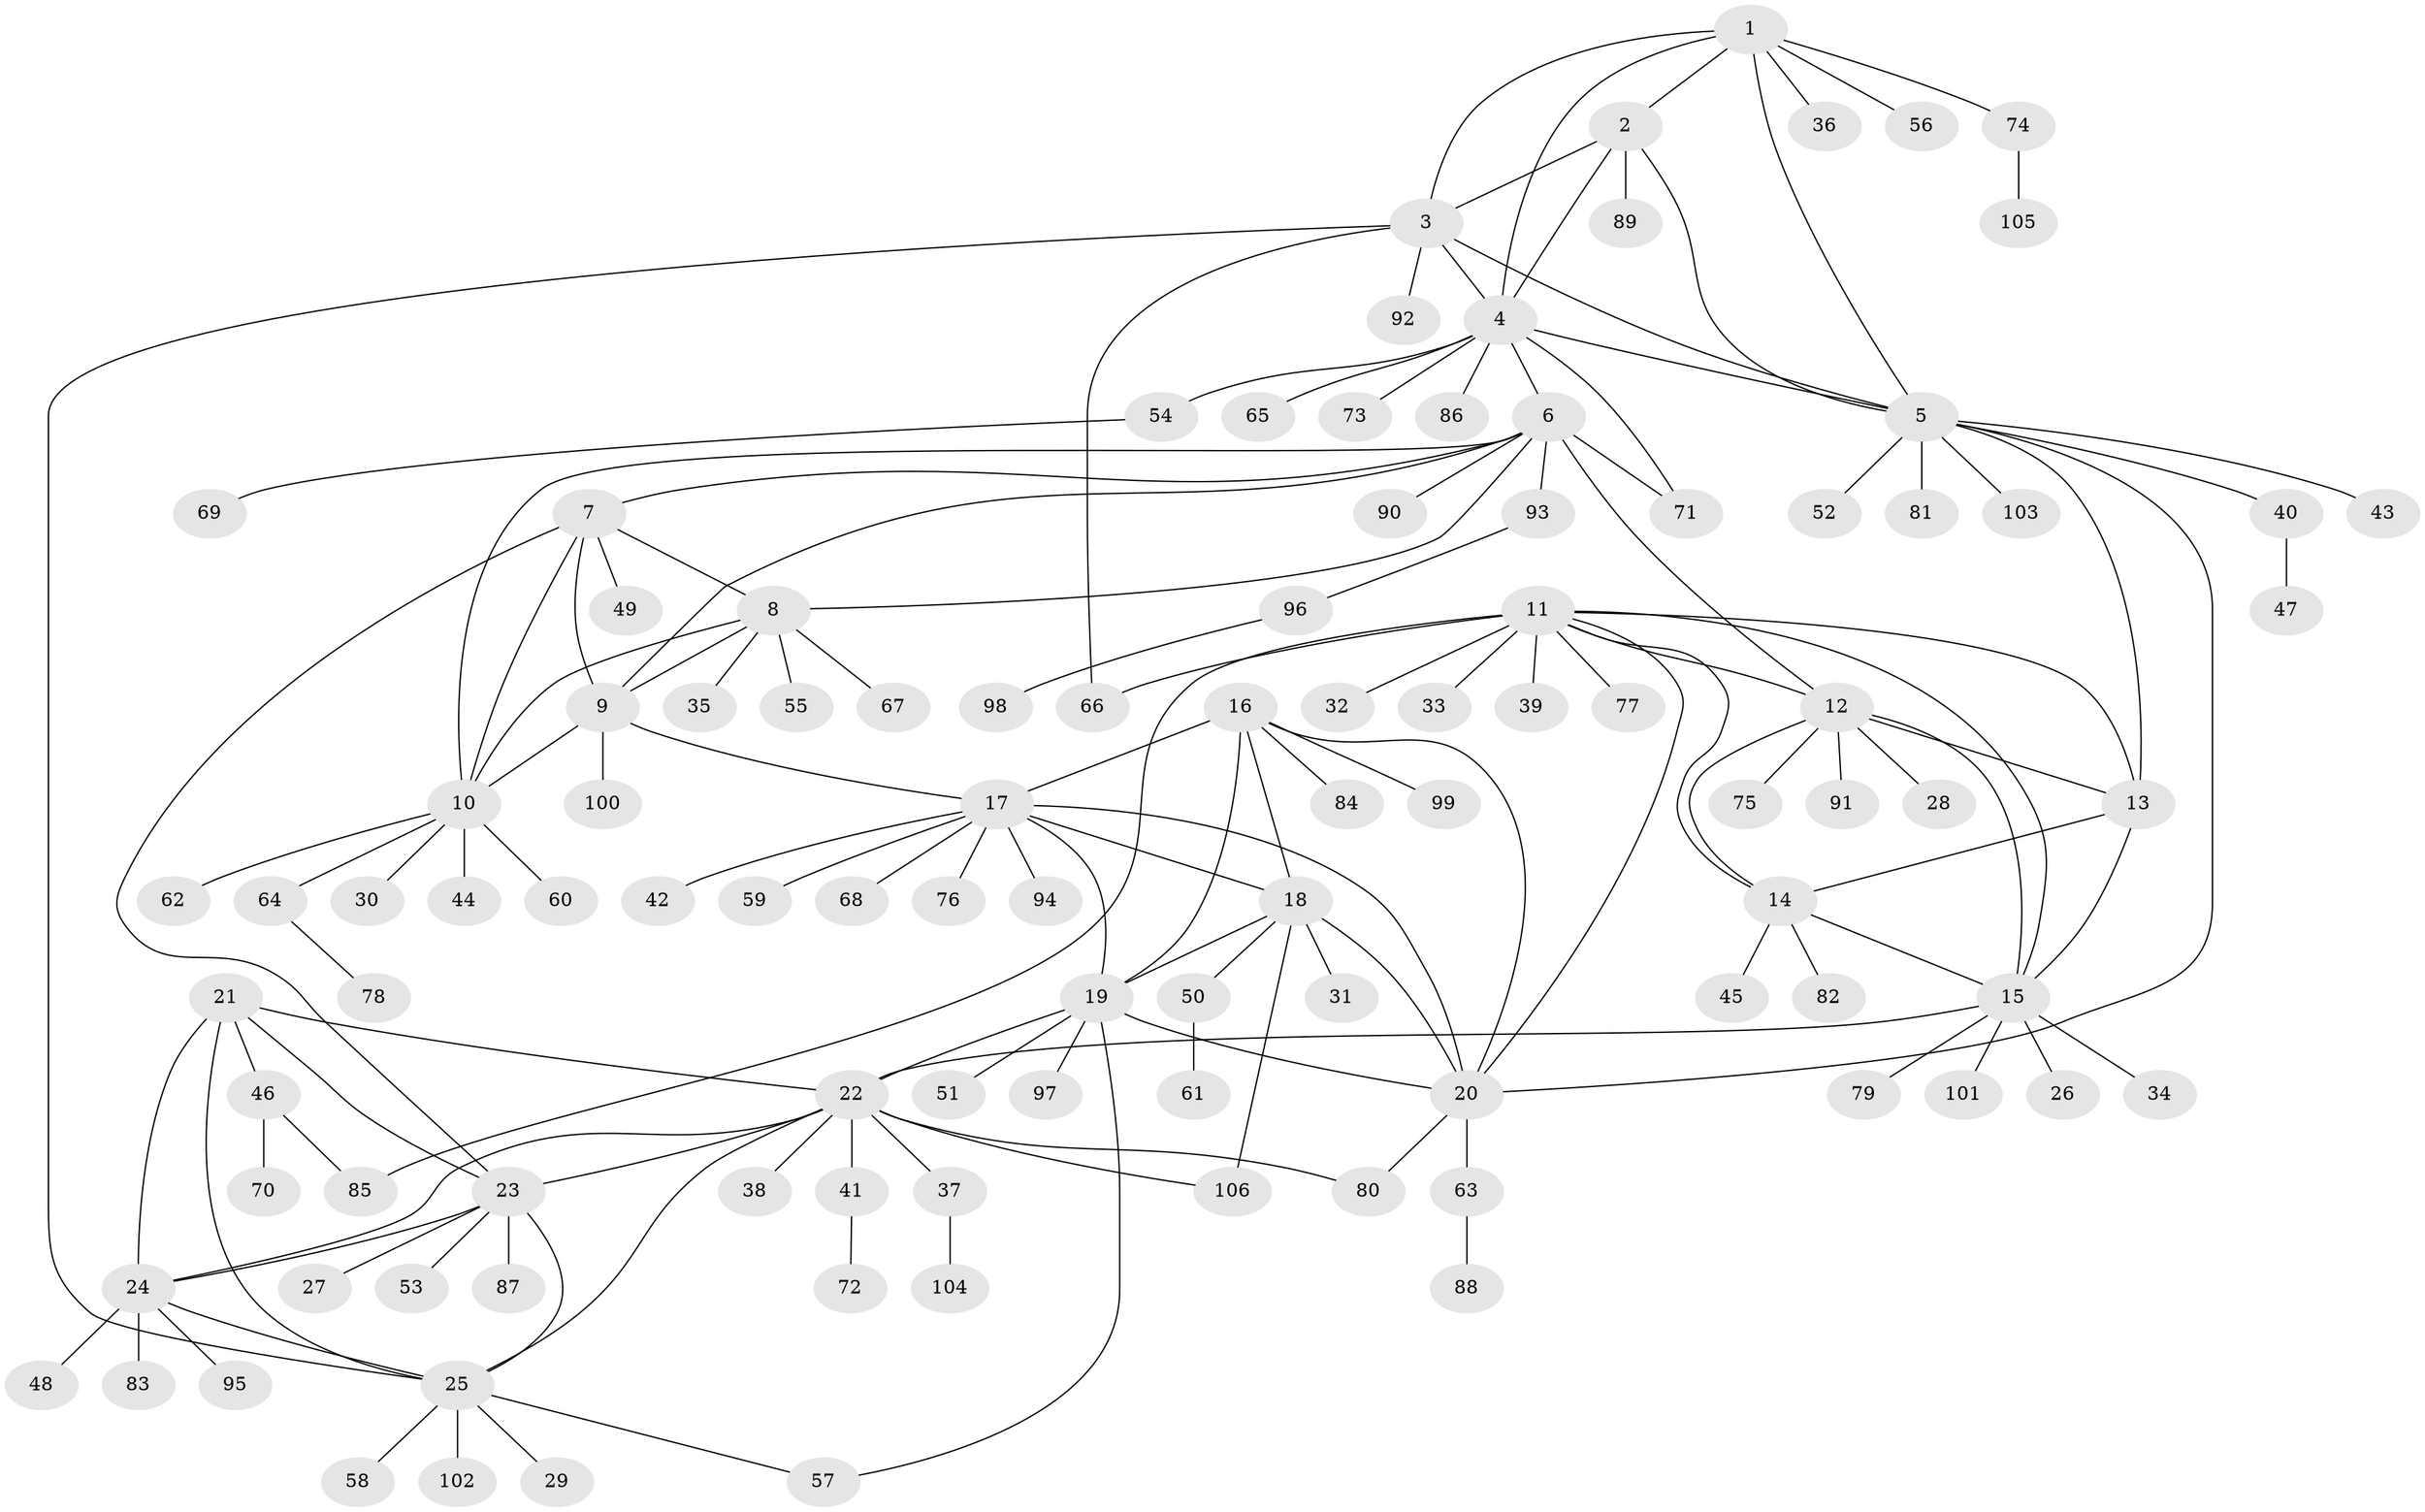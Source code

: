// coarse degree distribution, {7: 0.03773584905660377, 5: 0.018867924528301886, 4: 0.03773584905660377, 1: 0.8113207547169812, 6: 0.018867924528301886, 9: 0.018867924528301886, 21: 0.018867924528301886, 8: 0.018867924528301886, 2: 0.018867924528301886}
// Generated by graph-tools (version 1.1) at 2025/58/03/04/25 21:58:44]
// undirected, 106 vertices, 147 edges
graph export_dot {
graph [start="1"]
  node [color=gray90,style=filled];
  1;
  2;
  3;
  4;
  5;
  6;
  7;
  8;
  9;
  10;
  11;
  12;
  13;
  14;
  15;
  16;
  17;
  18;
  19;
  20;
  21;
  22;
  23;
  24;
  25;
  26;
  27;
  28;
  29;
  30;
  31;
  32;
  33;
  34;
  35;
  36;
  37;
  38;
  39;
  40;
  41;
  42;
  43;
  44;
  45;
  46;
  47;
  48;
  49;
  50;
  51;
  52;
  53;
  54;
  55;
  56;
  57;
  58;
  59;
  60;
  61;
  62;
  63;
  64;
  65;
  66;
  67;
  68;
  69;
  70;
  71;
  72;
  73;
  74;
  75;
  76;
  77;
  78;
  79;
  80;
  81;
  82;
  83;
  84;
  85;
  86;
  87;
  88;
  89;
  90;
  91;
  92;
  93;
  94;
  95;
  96;
  97;
  98;
  99;
  100;
  101;
  102;
  103;
  104;
  105;
  106;
  1 -- 2;
  1 -- 3;
  1 -- 4;
  1 -- 5;
  1 -- 36;
  1 -- 56;
  1 -- 74;
  2 -- 3;
  2 -- 4;
  2 -- 5;
  2 -- 89;
  3 -- 4;
  3 -- 5;
  3 -- 25;
  3 -- 66;
  3 -- 92;
  4 -- 5;
  4 -- 6;
  4 -- 54;
  4 -- 65;
  4 -- 71;
  4 -- 73;
  4 -- 86;
  5 -- 13;
  5 -- 20;
  5 -- 40;
  5 -- 43;
  5 -- 52;
  5 -- 81;
  5 -- 103;
  6 -- 7;
  6 -- 8;
  6 -- 9;
  6 -- 10;
  6 -- 12;
  6 -- 71;
  6 -- 90;
  6 -- 93;
  7 -- 8;
  7 -- 9;
  7 -- 10;
  7 -- 23;
  7 -- 49;
  8 -- 9;
  8 -- 10;
  8 -- 35;
  8 -- 55;
  8 -- 67;
  9 -- 10;
  9 -- 17;
  9 -- 100;
  10 -- 30;
  10 -- 44;
  10 -- 60;
  10 -- 62;
  10 -- 64;
  11 -- 12;
  11 -- 13;
  11 -- 14;
  11 -- 15;
  11 -- 20;
  11 -- 32;
  11 -- 33;
  11 -- 39;
  11 -- 66;
  11 -- 77;
  11 -- 85;
  12 -- 13;
  12 -- 14;
  12 -- 15;
  12 -- 28;
  12 -- 75;
  12 -- 91;
  13 -- 14;
  13 -- 15;
  14 -- 15;
  14 -- 45;
  14 -- 82;
  15 -- 22;
  15 -- 26;
  15 -- 34;
  15 -- 79;
  15 -- 101;
  16 -- 17;
  16 -- 18;
  16 -- 19;
  16 -- 20;
  16 -- 84;
  16 -- 99;
  17 -- 18;
  17 -- 19;
  17 -- 20;
  17 -- 42;
  17 -- 59;
  17 -- 68;
  17 -- 76;
  17 -- 94;
  18 -- 19;
  18 -- 20;
  18 -- 31;
  18 -- 50;
  18 -- 106;
  19 -- 20;
  19 -- 22;
  19 -- 51;
  19 -- 57;
  19 -- 97;
  20 -- 63;
  20 -- 80;
  21 -- 22;
  21 -- 23;
  21 -- 24;
  21 -- 25;
  21 -- 46;
  22 -- 23;
  22 -- 24;
  22 -- 25;
  22 -- 37;
  22 -- 38;
  22 -- 41;
  22 -- 80;
  22 -- 106;
  23 -- 24;
  23 -- 25;
  23 -- 27;
  23 -- 53;
  23 -- 87;
  24 -- 25;
  24 -- 48;
  24 -- 83;
  24 -- 95;
  25 -- 29;
  25 -- 57;
  25 -- 58;
  25 -- 102;
  37 -- 104;
  40 -- 47;
  41 -- 72;
  46 -- 70;
  46 -- 85;
  50 -- 61;
  54 -- 69;
  63 -- 88;
  64 -- 78;
  74 -- 105;
  93 -- 96;
  96 -- 98;
}
